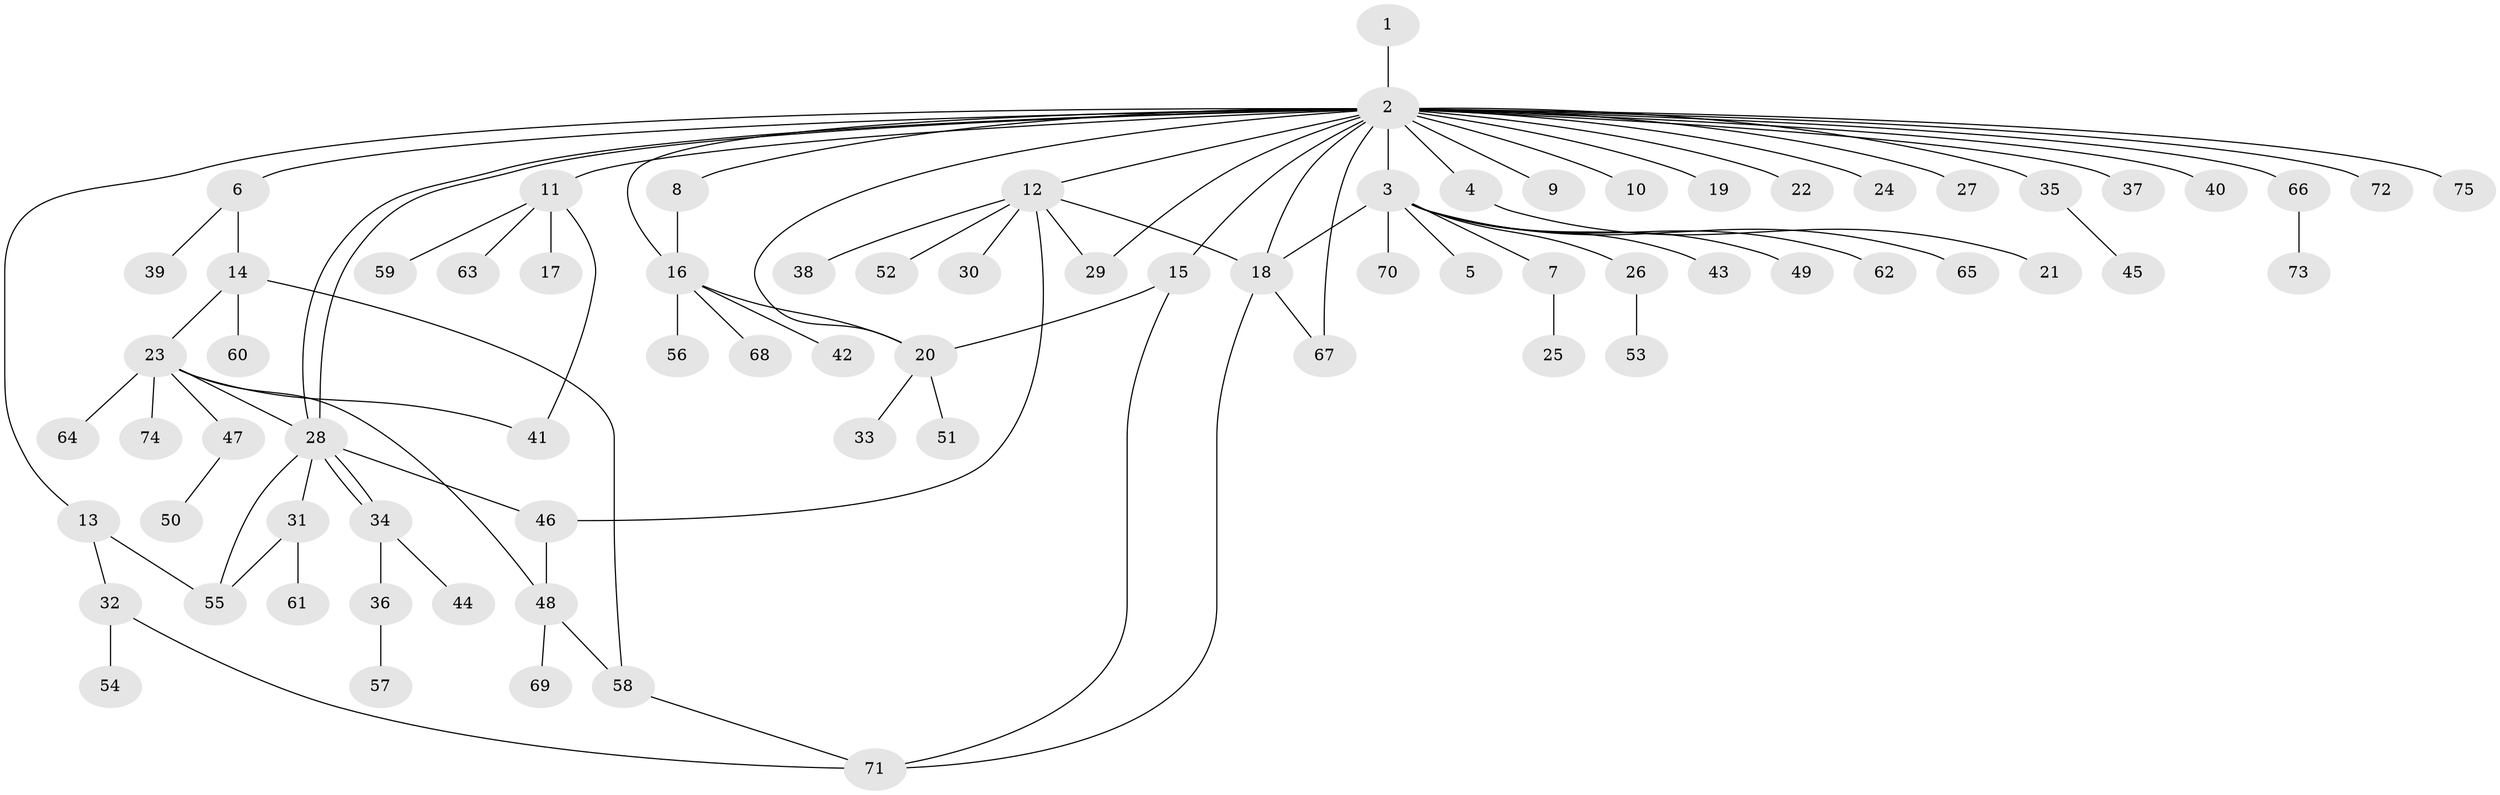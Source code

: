 // Generated by graph-tools (version 1.1) at 2025/35/03/09/25 02:35:43]
// undirected, 75 vertices, 93 edges
graph export_dot {
graph [start="1"]
  node [color=gray90,style=filled];
  1;
  2;
  3;
  4;
  5;
  6;
  7;
  8;
  9;
  10;
  11;
  12;
  13;
  14;
  15;
  16;
  17;
  18;
  19;
  20;
  21;
  22;
  23;
  24;
  25;
  26;
  27;
  28;
  29;
  30;
  31;
  32;
  33;
  34;
  35;
  36;
  37;
  38;
  39;
  40;
  41;
  42;
  43;
  44;
  45;
  46;
  47;
  48;
  49;
  50;
  51;
  52;
  53;
  54;
  55;
  56;
  57;
  58;
  59;
  60;
  61;
  62;
  63;
  64;
  65;
  66;
  67;
  68;
  69;
  70;
  71;
  72;
  73;
  74;
  75;
  1 -- 2;
  2 -- 3;
  2 -- 4;
  2 -- 6;
  2 -- 8;
  2 -- 9;
  2 -- 10;
  2 -- 11;
  2 -- 12;
  2 -- 13;
  2 -- 15;
  2 -- 16;
  2 -- 18;
  2 -- 19;
  2 -- 20;
  2 -- 22;
  2 -- 24;
  2 -- 27;
  2 -- 28;
  2 -- 28;
  2 -- 29;
  2 -- 35;
  2 -- 37;
  2 -- 40;
  2 -- 66;
  2 -- 67;
  2 -- 72;
  2 -- 75;
  3 -- 5;
  3 -- 7;
  3 -- 18;
  3 -- 26;
  3 -- 43;
  3 -- 49;
  3 -- 62;
  3 -- 65;
  3 -- 70;
  4 -- 21;
  6 -- 14;
  6 -- 39;
  7 -- 25;
  8 -- 16;
  11 -- 17;
  11 -- 41;
  11 -- 59;
  11 -- 63;
  12 -- 18;
  12 -- 29;
  12 -- 30;
  12 -- 38;
  12 -- 46;
  12 -- 52;
  13 -- 32;
  13 -- 55;
  14 -- 23;
  14 -- 58;
  14 -- 60;
  15 -- 20;
  15 -- 71;
  16 -- 20;
  16 -- 42;
  16 -- 56;
  16 -- 68;
  18 -- 67;
  18 -- 71;
  20 -- 33;
  20 -- 51;
  23 -- 28;
  23 -- 41;
  23 -- 47;
  23 -- 48;
  23 -- 64;
  23 -- 74;
  26 -- 53;
  28 -- 31;
  28 -- 34;
  28 -- 34;
  28 -- 46;
  28 -- 55;
  31 -- 55;
  31 -- 61;
  32 -- 54;
  32 -- 71;
  34 -- 36;
  34 -- 44;
  35 -- 45;
  36 -- 57;
  46 -- 48;
  47 -- 50;
  48 -- 58;
  48 -- 69;
  58 -- 71;
  66 -- 73;
}
